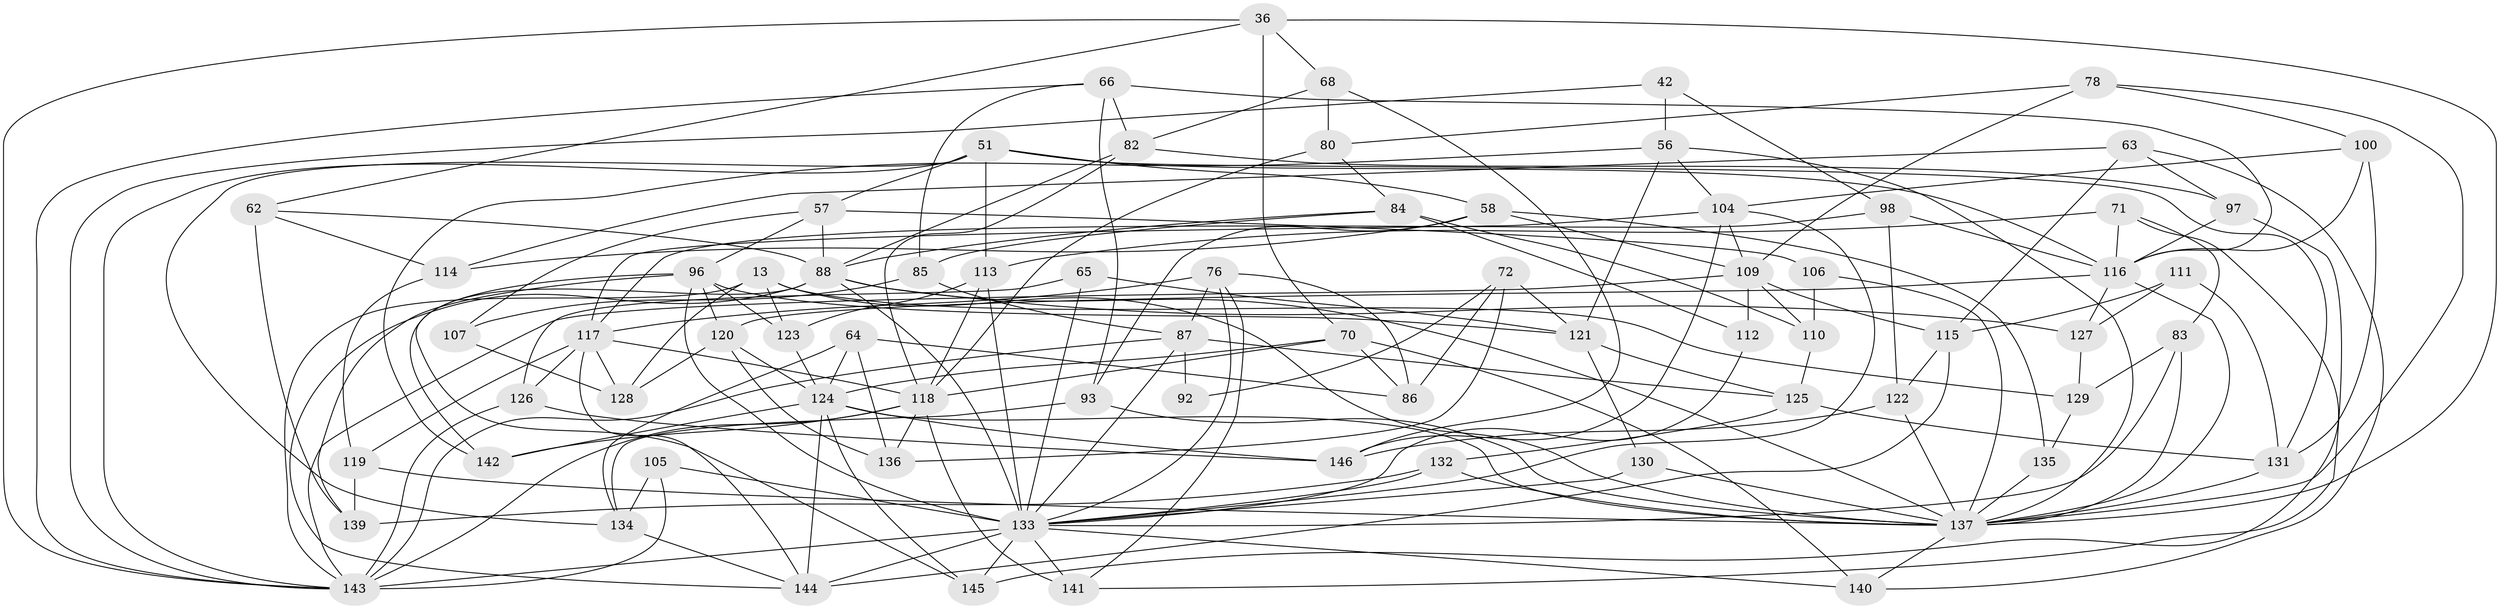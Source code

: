 // original degree distribution, {4: 1.0}
// Generated by graph-tools (version 1.1) at 2025/04/03/04/25 22:04:06]
// undirected, 73 vertices, 186 edges
graph export_dot {
graph [start="1"]
  node [color=gray90,style=filled];
  13 [super="+5"];
  36 [super="+18"];
  42;
  51 [super="+14+29"];
  56 [super="+40"];
  57 [super="+1"];
  58 [super="+54"];
  62;
  63;
  64;
  65;
  66 [super="+33"];
  68;
  70 [super="+32"];
  71;
  72;
  76 [super="+12"];
  78;
  80;
  82 [super="+46"];
  83;
  84 [super="+39"];
  85;
  86;
  87 [super="+53+74"];
  88 [super="+2+9+16"];
  92;
  93;
  96 [super="+35+43"];
  97;
  98;
  100;
  104 [super="+37"];
  105 [super="+102"];
  106;
  107;
  109 [super="+34"];
  110;
  111;
  112;
  113 [super="+3+91"];
  114;
  115 [super="+90"];
  116 [super="+15+31+52"];
  117 [super="+99"];
  118 [super="+17+30+103+108"];
  119;
  120 [super="+77"];
  121 [super="+81"];
  122;
  123 [super="+75"];
  124 [super="+7+20+94"];
  125 [super="+69"];
  126;
  127;
  128 [super="+11"];
  129;
  130;
  131 [super="+79"];
  132;
  133 [super="+50+67+61+89"];
  134 [super="+101"];
  135;
  136;
  137 [super="+8+28+73"];
  139;
  140;
  141;
  142 [super="+59"];
  143 [super="+45+60+95"];
  144 [super="+138"];
  145;
  146 [super="+26"];
  13 -- 137;
  13 -- 128 [weight=2];
  13 -- 129;
  13 -- 123;
  13 -- 143;
  36 -- 137;
  36 -- 62;
  36 -- 68;
  36 -- 70 [weight=2];
  36 -- 143;
  42 -- 56 [weight=2];
  42 -- 143;
  42 -- 98;
  51 -- 116;
  51 -- 57;
  51 -- 113 [weight=2];
  51 -- 58;
  51 -- 131;
  51 -- 143;
  51 -- 134;
  56 -- 142;
  56 -- 104;
  56 -- 121;
  56 -- 137;
  57 -- 106 [weight=2];
  57 -- 107;
  57 -- 88;
  57 -- 96;
  58 -- 93;
  58 -- 135 [weight=2];
  58 -- 109;
  58 -- 114;
  62 -- 139;
  62 -- 114;
  62 -- 88;
  63 -- 115;
  63 -- 140;
  63 -- 97;
  63 -- 114;
  64 -- 86;
  64 -- 136;
  64 -- 134;
  64 -- 124;
  65 -- 121 [weight=2];
  65 -- 126;
  65 -- 133;
  66 -- 116;
  66 -- 82 [weight=2];
  66 -- 93;
  66 -- 85;
  66 -- 143;
  68 -- 82;
  68 -- 80;
  68 -- 146;
  70 -- 86;
  70 -- 118;
  70 -- 140;
  70 -- 124;
  71 -- 145;
  71 -- 113;
  71 -- 83;
  71 -- 116;
  72 -- 92;
  72 -- 86;
  72 -- 136;
  72 -- 121;
  76 -- 141;
  76 -- 87 [weight=2];
  76 -- 86;
  76 -- 117;
  76 -- 133;
  78 -- 100;
  78 -- 80;
  78 -- 137;
  78 -- 109;
  80 -- 84;
  80 -- 118;
  82 -- 97;
  82 -- 88;
  82 -- 118;
  83 -- 129;
  83 -- 137;
  83 -- 133;
  84 -- 112 [weight=2];
  84 -- 110;
  84 -- 88;
  84 -- 85;
  85 -- 107;
  85 -- 87;
  87 -- 125 [weight=2];
  87 -- 92 [weight=3];
  87 -- 143;
  87 -- 133;
  88 -- 142 [weight=2];
  88 -- 127;
  88 -- 144;
  88 -- 137;
  88 -- 133;
  93 -- 134;
  93 -- 137;
  96 -- 145;
  96 -- 121;
  96 -- 123;
  96 -- 120 [weight=2];
  96 -- 139;
  96 -- 133;
  97 -- 116;
  97 -- 141;
  98 -- 117;
  98 -- 122;
  98 -- 116;
  100 -- 131;
  100 -- 116;
  100 -- 104;
  104 -- 109 [weight=2];
  104 -- 146 [weight=2];
  104 -- 117;
  104 -- 133;
  105 -- 133 [weight=3];
  105 -- 134 [weight=2];
  105 -- 143;
  106 -- 110;
  106 -- 137;
  107 -- 128 [weight=2];
  109 -- 110;
  109 -- 112;
  109 -- 115;
  109 -- 143;
  110 -- 125;
  111 -- 115 [weight=2];
  111 -- 131;
  111 -- 127;
  112 -- 133;
  113 -- 123 [weight=2];
  113 -- 118 [weight=2];
  113 -- 133;
  114 -- 119;
  115 -- 122;
  115 -- 144;
  116 -- 137 [weight=2];
  116 -- 120;
  116 -- 127;
  117 -- 119;
  117 -- 144;
  117 -- 128;
  117 -- 118;
  117 -- 126;
  118 -- 136;
  118 -- 142 [weight=2];
  118 -- 141;
  118 -- 143 [weight=2];
  119 -- 139;
  119 -- 137;
  120 -- 136;
  120 -- 128;
  120 -- 124;
  121 -- 130 [weight=2];
  121 -- 125;
  122 -- 146;
  122 -- 137;
  123 -- 124 [weight=2];
  124 -- 144 [weight=2];
  124 -- 145;
  124 -- 142;
  124 -- 146;
  124 -- 137 [weight=2];
  125 -- 132;
  125 -- 131;
  126 -- 146;
  126 -- 143;
  127 -- 129;
  129 -- 135;
  130 -- 137;
  130 -- 133;
  131 -- 137 [weight=2];
  132 -- 133;
  132 -- 139;
  132 -- 137;
  133 -- 141;
  133 -- 144 [weight=2];
  133 -- 140;
  133 -- 143;
  133 -- 145;
  134 -- 144;
  135 -- 137;
  137 -- 140;
}
